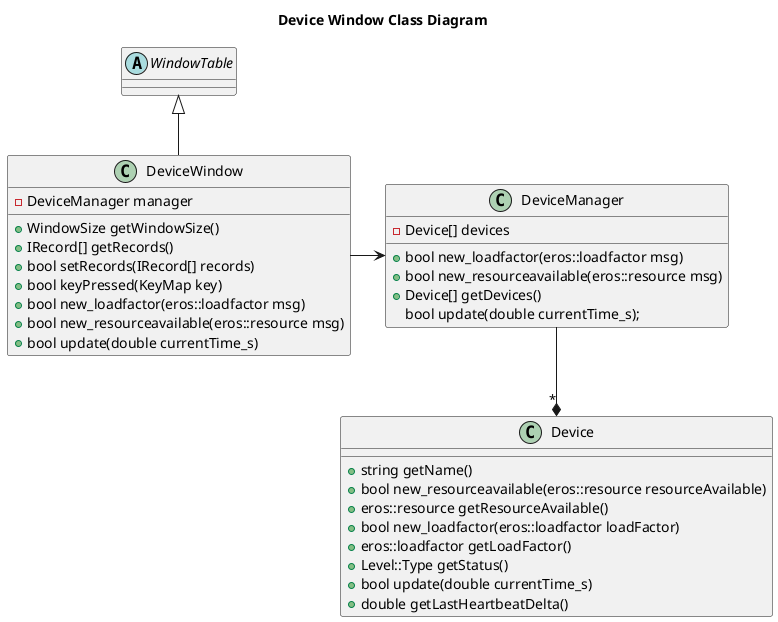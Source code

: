 @startuml
title "Device Window Class Diagram"
abstract WindowTable {
    
}
class DeviceWindow {
    -DeviceManager manager
    +WindowSize getWindowSize()
    +IRecord[] getRecords()
    +bool setRecords(IRecord[] records)
    +bool keyPressed(KeyMap key)
    +bool new_loadfactor(eros::loadfactor msg)
    +bool new_resourceavailable(eros::resource msg)
    +bool update(double currentTime_s)
}
class DeviceManager {
    -Device[] devices
    +bool new_loadfactor(eros::loadfactor msg)
    +bool new_resourceavailable(eros::resource msg)
    +Device[] getDevices()
    bool update(double currentTime_s);
}
DeviceWindow -> DeviceManager
class Device {
    +string getName() 
    +bool new_resourceavailable(eros::resource resourceAvailable)
    +eros::resource getResourceAvailable()
    +bool new_loadfactor(eros::loadfactor loadFactor)
    +eros::loadfactor getLoadFactor()
    +Level::Type getStatus() 
    +bool update(double currentTime_s)
    +double getLastHeartbeatDelta()
}
DeviceManager --* "*" Device
WindowTable <|-- DeviceWindow
@enduml